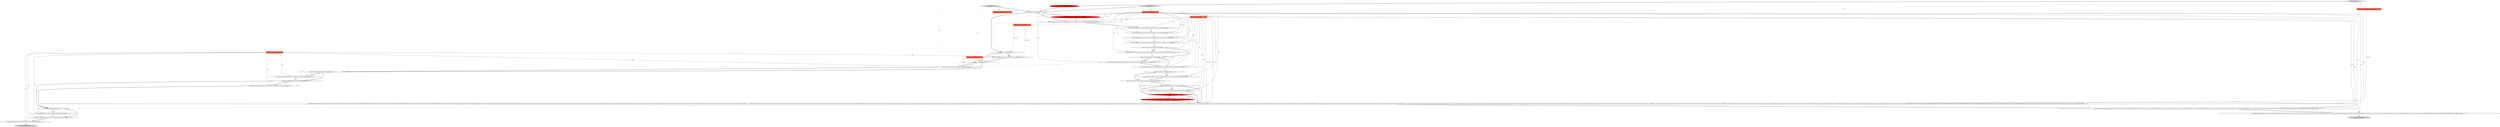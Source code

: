 digraph {
3 [style = filled, label = "JSONUtils.field(json,RegistryConstants.ATTR_FOLDER,dataSource.getFolder().getFolderPath())@@@18@@@['1', '1', '0']", fillcolor = white, shape = ellipse image = "AAA0AAABBB1BBB"];
34 [style = filled, label = "saveObjectFiler['0', '0', '1']", fillcolor = lightgray, shape = diamond image = "AAA0AAABBB3BBB"];
16 [style = filled, label = "dataSource.getFolder() != null@@@17@@@['1', '1', '0']", fillcolor = white, shape = diamond image = "AAA0AAABBB1BBB"];
35 [style = filled, label = "DBSObjectFilter filter@@@2@@@['0', '0', '1']", fillcolor = tomato, shape = box image = "AAA0AAABBB3BBB"];
25 [style = filled, label = "dataSource.hasSharedVirtualModel()@@@24@@@['0', '1', '0']", fillcolor = red, shape = diamond image = "AAA1AAABBB2BBB"];
33 [style = filled, label = "!CommonUtils.isEmpty(filter.getDescription())@@@13@@@['0', '0', '1']", fillcolor = white, shape = diamond image = "AAA0AAABBB3BBB"];
22 [style = filled, label = "JSONUtils.field(json,RegistryConstants.ATTR_SAVE_PASSWORD,dataSource.isSavePassword())@@@9@@@['1', '1', '0']", fillcolor = white, shape = ellipse image = "AAA0AAABBB1BBB"];
46 [style = filled, label = "serializeList(json,RegistryConstants.TAG_EXCLUDE,filter.getExclude())@@@20@@@['0', '0', '1']", fillcolor = white, shape = ellipse image = "AAA0AAABBB3BBB"];
44 [style = filled, label = "!filter.isEnabled()@@@16@@@['0', '0', '1']", fillcolor = white, shape = diamond image = "AAA0AAABBB3BBB"];
23 [style = filled, label = "JSONUtils.field(json,RegistryConstants.ATTR_SHOW_UTIL_OBJECTS,dataSource.isShowUtilityObjects())@@@14@@@['1', '1', '0']", fillcolor = white, shape = ellipse image = "AAA0AAABBB1BBB"];
45 [style = filled, label = "json.endObject()@@@21@@@['0', '0', '1']", fillcolor = lightgray, shape = ellipse image = "AAA0AAABBB3BBB"];
12 [style = filled, label = "JSONUtils.field(json,RegistryConstants.ATTR_NAME,dataSource.getName())@@@7@@@['1', '1', '0']", fillcolor = white, shape = ellipse image = "AAA0AAABBB1BBB"];
29 [style = filled, label = "JsonWriter json@@@2@@@['0', '0', '1']", fillcolor = tomato, shape = box image = "AAA0AAABBB3BBB"];
1 [style = filled, label = "json.beginObject()@@@3@@@['1', '1', '1']", fillcolor = white, shape = ellipse image = "AAA0AAABBB1BBB"];
13 [style = filled, label = "JSONUtils.fieldNE(json,RegistryConstants.TAG_DESCRIPTION,dataSource.getDescription())@@@8@@@['1', '1', '0']", fillcolor = white, shape = ellipse image = "AAA0AAABBB1BBB"];
18 [style = filled, label = "JSONUtils.field(json,RegistryConstants.ATTR_PROVIDER,dataSource.getDriver().getProviderDescriptor().getId())@@@5@@@['1', '1', '0']", fillcolor = white, shape = ellipse image = "AAA0AAABBB1BBB"];
19 [style = filled, label = "{SimplePreferenceStore prefStore = dataSource.getPreferenceStore()Map<String,String> props = new TreeMap<>()for (String propName : prefStore.preferenceNames()){String propValue = prefStore.getString(propName)String defValue = prefStore.getDefaultString(propName)if (propValue != null && !CommonUtils.equalObjects(propValue,defValue)) {props.put(propName,propValue)}}if (!props.isEmpty()) {JSONUtils.serializeProperties(json,RegistryConstants.TAG_CUSTOM_PROPERTIES,props)}}@@@124@@@['1', '1', '0']", fillcolor = white, shape = ellipse image = "AAA0AAABBB1BBB"];
42 [style = filled, label = "!CommonUtils.isEmpty(filter.getName())@@@10@@@['0', '0', '1']", fillcolor = white, shape = diamond image = "AAA0AAABBB3BBB"];
11 [style = filled, label = "JSONUtils.field(json,RegistryConstants.ATTR_SHOW_SYSTEM_OBJECTS,dataSource.isShowSystemObjects())@@@11@@@['1', '1', '0']", fillcolor = white, shape = ellipse image = "AAA0AAABBB1BBB"];
32 [style = filled, label = "JSONUtils.field(json,RegistryConstants.ATTR_NAME,filter.getName())@@@11@@@['0', '0', '1']", fillcolor = white, shape = ellipse image = "AAA0AAABBB3BBB"];
2 [style = filled, label = "dataSource.isShowSystemObjects()@@@10@@@['1', '1', '0']", fillcolor = white, shape = diamond image = "AAA0AAABBB1BBB"];
6 [style = filled, label = "json.endObject()@@@138@@@['1', '1', '0']", fillcolor = lightgray, shape = ellipse image = "AAA0AAABBB1BBB"];
8 [style = filled, label = "JsonWriter json@@@2@@@['1', '1', '0']", fillcolor = tomato, shape = box image = "AAA0AAABBB1BBB"];
7 [style = filled, label = "JsonWriter json@@@2@@@['1', '0', '0']", fillcolor = tomato, shape = box image = "AAA0AAABBB1BBB"];
43 [style = filled, label = "typeName != null@@@4@@@['0', '0', '1']", fillcolor = white, shape = diamond image = "AAA0AAABBB3BBB"];
40 [style = filled, label = "objectID != null@@@7@@@['0', '0', '1']", fillcolor = white, shape = diamond image = "AAA0AAABBB3BBB"];
26 [style = filled, label = "json.name(dataSource.getId())@@@3@@@['0', '1', '0']", fillcolor = red, shape = ellipse image = "AAA1AAABBB2BBB"];
30 [style = filled, label = "JSONUtils.field(json,RegistryConstants.ATTR_ID,objectID)@@@8@@@['0', '0', '1']", fillcolor = white, shape = ellipse image = "AAA0AAABBB3BBB"];
41 [style = filled, label = "JSONUtils.field(json,RegistryConstants.ATTR_ENABLED,false)@@@17@@@['0', '0', '1']", fillcolor = white, shape = ellipse image = "AAA0AAABBB3BBB"];
28 [style = filled, label = "saveDataSource['0', '1', '0']", fillcolor = lightgray, shape = diamond image = "AAA0AAABBB2BBB"];
4 [style = filled, label = "JSONUtils.field(json,RegistryConstants.ATTR_LOCK_PASSWORD,lockPasswordHash)@@@22@@@['1', '1', '0']", fillcolor = white, shape = ellipse image = "AAA0AAABBB1BBB"];
17 [style = filled, label = "!CommonUtils.isEmpty(lockPasswordHash)@@@21@@@['1', '1', '0']", fillcolor = white, shape = diamond image = "AAA0AAABBB1BBB"];
20 [style = filled, label = "{DBPConnectionConfiguration connectionInfo = dataSource.getConnectionConfiguration()json.name(\"configuration\")json.beginObject()JSONUtils.fieldNE(json,RegistryConstants.ATTR_HOST,connectionInfo.getHostName())JSONUtils.fieldNE(json,RegistryConstants.ATTR_PORT,connectionInfo.getHostPort())JSONUtils.fieldNE(json,RegistryConstants.ATTR_SERVER,connectionInfo.getServerName())JSONUtils.fieldNE(json,RegistryConstants.ATTR_DATABASE,connectionInfo.getDatabaseName())JSONUtils.fieldNE(json,RegistryConstants.ATTR_URL,connectionInfo.getUrl())saveSecuredCredentials(json,dataSource,null,connectionInfo.getUserName(),dataSource.isSavePassword()? connectionInfo.getUserPassword(): null)JSONUtils.fieldNE(json,RegistryConstants.ATTR_HOME,connectionInfo.getClientHomeId())if (connectionInfo.getConnectionType() != null) {JSONUtils.field(json,RegistryConstants.ATTR_TYPE,connectionInfo.getConnectionType().getId())}JSONUtils.fieldNE(json,RegistryConstants.ATTR_COLOR,connectionInfo.getConnectionColor())if (connectionInfo.getKeepAliveInterval() > 0) {JSONUtils.field(json,RegistryConstants.ATTR_KEEP_ALIVE,connectionInfo.getKeepAliveInterval())}JSONUtils.serializeProperties(json,RegistryConstants.TAG_PROPERTIES,connectionInfo.getProperties())JSONUtils.serializeProperties(json,RegistryConstants.TAG_PROVIDER_PROPERTIES,connectionInfo.getProviderProperties())if (!ArrayUtils.isEmpty(connectionInfo.getDeclaredEvents())) {json.name(RegistryConstants.TAG_EVENTS)json.beginArray()for (DBPConnectionEventType eventType : connectionInfo.getDeclaredEvents()){DBRShellCommand command = connectionInfo.getEvent(eventType)json.beginObject()JSONUtils.field(json,RegistryConstants.ATTR_TYPE,eventType.name())JSONUtils.field(json,RegistryConstants.ATTR_ENABLED,command.isEnabled())JSONUtils.field(json,RegistryConstants.ATTR_SHOW_PANEL,command.isShowProcessPanel())JSONUtils.field(json,RegistryConstants.ATTR_WAIT_PROCESS,command.isWaitProcessFinish())if (command.isWaitProcessFinish()) {JSONUtils.field(json,RegistryConstants.ATTR_WAIT_PROCESS_TIMEOUT,command.getWaitProcessTimeoutMs())}JSONUtils.field(json,RegistryConstants.ATTR_TERMINATE_AT_DISCONNECT,command.isTerminateAtDisconnect())JSONUtils.field(json,RegistryConstants.ATTR_PAUSE_AFTER_EXECUTE,command.getPauseAfterExecute())JSONUtils.fieldNE(json,RegistryConstants.ATTR_WORKING_DIRECTORY,command.getWorkingDirectory())JSONUtils.fieldNE(json,RegistryConstants.ATTR_COMMAND,command.getCommand())json.endObject()}json.endArray()}if (!CommonUtils.isEmpty(connectionInfo.getDeclaredHandlers())) {json.name(RegistryConstants.TAG_HANDLERS)json.beginObject()for (DBWHandlerConfiguration configuration : connectionInfo.getDeclaredHandlers()){json.name(CommonUtils.notEmpty(configuration.getId()))json.beginObject()JSONUtils.field(json,RegistryConstants.ATTR_TYPE,configuration.getType().name())JSONUtils.field(json,RegistryConstants.ATTR_ENABLED,configuration.isEnabled())JSONUtils.field(json,RegistryConstants.ATTR_SAVE_PASSWORD,configuration.isSavePassword())if (!CommonUtils.isEmpty(configuration.getUserName())) {saveSecuredCredentials(json,dataSource,\"network/\" + configuration.getId(),configuration.getUserName(),configuration.isSavePassword()? configuration.getPassword(): null)}JSONUtils.serializeProperties(json,RegistryConstants.TAG_PROPERTIES,configuration.getProperties())json.endObject()}json.endObject()}{DBPConnectionBootstrap bootstrap = connectionInfo.getBootstrap()if (bootstrap.hasData()) {json.name(RegistryConstants.TAG_BOOTSTRAP)json.beginObject()if (bootstrap.getDefaultAutoCommit() != null) {JSONUtils.field(json,RegistryConstants.ATTR_AUTOCOMMIT,bootstrap.getDefaultAutoCommit())}if (bootstrap.getDefaultTransactionIsolation() != null) {JSONUtils.field(json,RegistryConstants.ATTR_TXN_ISOLATION,bootstrap.getDefaultTransactionIsolation())}JSONUtils.fieldNE(json,RegistryConstants.ATTR_DEFAULT_OBJECT,bootstrap.getDefaultObjectName())if (bootstrap.isIgnoreErrors()) {JSONUtils.field(json,RegistryConstants.ATTR_IGNORE_ERRORS,true)}JSONUtils.serializeStringList(json,RegistryConstants.TAG_QUERY,bootstrap.getInitQueries())json.endObject()}}json.endObject()}@@@27@@@['1', '1', '0']", fillcolor = white, shape = ellipse image = "AAA0AAABBB1BBB"];
39 [style = filled, label = "String typeName@@@2@@@['0', '0', '1']", fillcolor = tomato, shape = box image = "AAA0AAABBB3BBB"];
31 [style = filled, label = "JSONUtils.field(json,RegistryConstants.ATTR_DESCRIPTION,filter.getDescription())@@@14@@@['0', '0', '1']", fillcolor = white, shape = ellipse image = "AAA0AAABBB3BBB"];
5 [style = filled, label = "{Collection<FilterMapping> filterMappings = dataSource.getObjectFilters()if (!CommonUtils.isEmpty(filterMappings)) {json.name(RegistryConstants.TAG_FILTERS)json.beginArray()for (FilterMapping filter : filterMappings){if (filter.defaultFilter != null && !filter.defaultFilter.isEmpty()) {saveObjectFiler(json,filter.typeName,null,filter.defaultFilter)}for (Map.Entry<String,DBSObjectFilter> cf : filter.customFilters.entrySet()){if (!cf.getValue().isEmpty()) {saveObjectFiler(json,filter.typeName,cf.getKey(),cf.getValue())}}}json.endArray()}}@@@106@@@['1', '1', '0']", fillcolor = white, shape = ellipse image = "AAA0AAABBB1BBB"];
14 [style = filled, label = "saveDataSource['1', '0', '0']", fillcolor = lightgray, shape = diamond image = "AAA0AAABBB1BBB"];
36 [style = filled, label = "JSONUtils.field(json,RegistryConstants.ATTR_TYPE,typeName)@@@5@@@['0', '0', '1']", fillcolor = white, shape = ellipse image = "AAA0AAABBB3BBB"];
0 [style = filled, label = "JSONUtils.field(json,RegistryConstants.ATTR_DRIVER,dataSource.getDriver().getId())@@@6@@@['1', '1', '0']", fillcolor = white, shape = ellipse image = "AAA0AAABBB1BBB"];
21 [style = filled, label = "dataSource.isShowUtilityObjects()@@@13@@@['1', '1', '0']", fillcolor = white, shape = diamond image = "AAA0AAABBB1BBB"];
27 [style = filled, label = "JSONUtils.field(json,\"virtual-model-id\",dataSource.getVirtualModel().getId())@@@25@@@['0', '1', '0']", fillcolor = red, shape = ellipse image = "AAA1AAABBB2BBB"];
10 [style = filled, label = "JSONUtils.field(json,RegistryConstants.ATTR_READ_ONLY,dataSource.isConnectionReadOnly())@@@16@@@['1', '1', '0']", fillcolor = white, shape = ellipse image = "AAA0AAABBB1BBB"];
37 [style = filled, label = "String objectID@@@2@@@['0', '0', '1']", fillcolor = tomato, shape = box image = "AAA0AAABBB3BBB"];
38 [style = filled, label = "serializeList(json,RegistryConstants.TAG_INCLUDE,filter.getInclude())@@@19@@@['0', '0', '1']", fillcolor = white, shape = ellipse image = "AAA0AAABBB3BBB"];
15 [style = filled, label = "JSONUtils.field(json,RegistryConstants.ATTR_ID,dataSource.getId())@@@4@@@['1', '0', '0']", fillcolor = red, shape = ellipse image = "AAA1AAABBB1BBB"];
24 [style = filled, label = "DataSourceDescriptor dataSource@@@2@@@['0', '1', '0']", fillcolor = tomato, shape = box image = "AAA0AAABBB2BBB"];
9 [style = filled, label = "final String lockPasswordHash = dataSource.getLockPasswordHash()@@@20@@@['1', '1', '0']", fillcolor = white, shape = ellipse image = "AAA0AAABBB1BBB"];
17->25 [style = bold, label=""];
21->10 [style = bold, label=""];
7->19 [style = solid, label="json"];
4->25 [style = bold, label=""];
34->29 [style = dotted, label="true"];
7->10 [style = solid, label="json"];
2->11 [style = dotted, label="true"];
43->40 [style = bold, label=""];
20->44 [style = dashed, label="0"];
7->4 [style = solid, label="json"];
21->23 [style = dotted, label="true"];
14->7 [style = dotted, label="true"];
29->36 [style = solid, label="json"];
13->22 [style = bold, label=""];
8->20 [style = solid, label="dataSource"];
33->44 [style = bold, label=""];
34->37 [style = dotted, label="true"];
18->0 [style = bold, label=""];
16->9 [style = bold, label=""];
42->32 [style = dotted, label="true"];
17->20 [style = bold, label=""];
16->3 [style = bold, label=""];
28->8 [style = dotted, label="true"];
37->40 [style = solid, label="objectID"];
7->22 [style = solid, label="json"];
8->11 [style = solid, label="json"];
7->20 [style = solid, label="json"];
26->1 [style = bold, label=""];
30->42 [style = bold, label=""];
40->30 [style = dotted, label="true"];
9->17 [style = bold, label=""];
7->18 [style = solid, label="json"];
7->5 [style = solid, label="json"];
19->6 [style = bold, label=""];
8->19 [style = solid, label="json"];
44->38 [style = bold, label=""];
29->38 [style = solid, label="json"];
8->22 [style = solid, label="json"];
25->27 [style = bold, label=""];
28->24 [style = dotted, label="true"];
2->21 [style = bold, label=""];
44->41 [style = bold, label=""];
23->10 [style = bold, label=""];
42->32 [style = bold, label=""];
8->3 [style = solid, label="json"];
38->46 [style = bold, label=""];
41->38 [style = bold, label=""];
8->0 [style = solid, label="json"];
27->20 [style = bold, label=""];
8->18 [style = solid, label="json"];
21->23 [style = bold, label=""];
33->31 [style = dotted, label="true"];
36->40 [style = bold, label=""];
22->2 [style = bold, label=""];
8->4 [style = solid, label="json"];
17->4 [style = dotted, label="true"];
0->12 [style = bold, label=""];
8->20 [style = solid, label="json"];
11->21 [style = bold, label=""];
9->4 [style = solid, label="lockPasswordHash"];
43->36 [style = bold, label=""];
28->26 [style = bold, label=""];
32->33 [style = bold, label=""];
8->10 [style = solid, label="json"];
34->39 [style = dotted, label="true"];
29->41 [style = solid, label="json"];
39->43 [style = solid, label="typeName"];
7->11 [style = solid, label="json"];
3->9 [style = bold, label=""];
5->19 [style = bold, label=""];
12->13 [style = bold, label=""];
25->20 [style = bold, label=""];
24->20 [style = solid, label="dataSource"];
10->16 [style = bold, label=""];
31->44 [style = bold, label=""];
34->35 [style = dotted, label="true"];
18->36 [style = dashed, label="0"];
7->13 [style = solid, label="json"];
4->20 [style = bold, label=""];
29->46 [style = solid, label="json"];
8->5 [style = solid, label="json"];
14->8 [style = dotted, label="true"];
7->15 [style = solid, label="json"];
39->36 [style = solid, label="typeName"];
40->30 [style = bold, label=""];
43->36 [style = dotted, label="true"];
8->27 [style = solid, label="json"];
2->11 [style = bold, label=""];
17->4 [style = bold, label=""];
7->3 [style = solid, label="json"];
29->32 [style = solid, label="json"];
8->23 [style = solid, label="json"];
34->1 [style = bold, label=""];
1->43 [style = bold, label=""];
1->15 [style = bold, label=""];
42->33 [style = bold, label=""];
1->18 [style = bold, label=""];
37->30 [style = solid, label="objectID"];
29->31 [style = solid, label="json"];
15->18 [style = bold, label=""];
16->3 [style = dotted, label="true"];
14->1 [style = bold, label=""];
29->30 [style = solid, label="json"];
20->5 [style = bold, label=""];
7->0 [style = solid, label="json"];
8->39 [style = dashed, label="0"];
7->23 [style = solid, label="json"];
23->30 [style = dashed, label="0"];
33->31 [style = bold, label=""];
46->45 [style = bold, label=""];
8->12 [style = solid, label="json"];
25->27 [style = dotted, label="true"];
7->12 [style = solid, label="json"];
40->42 [style = bold, label=""];
8->13 [style = solid, label="json"];
44->41 [style = dotted, label="true"];
}
